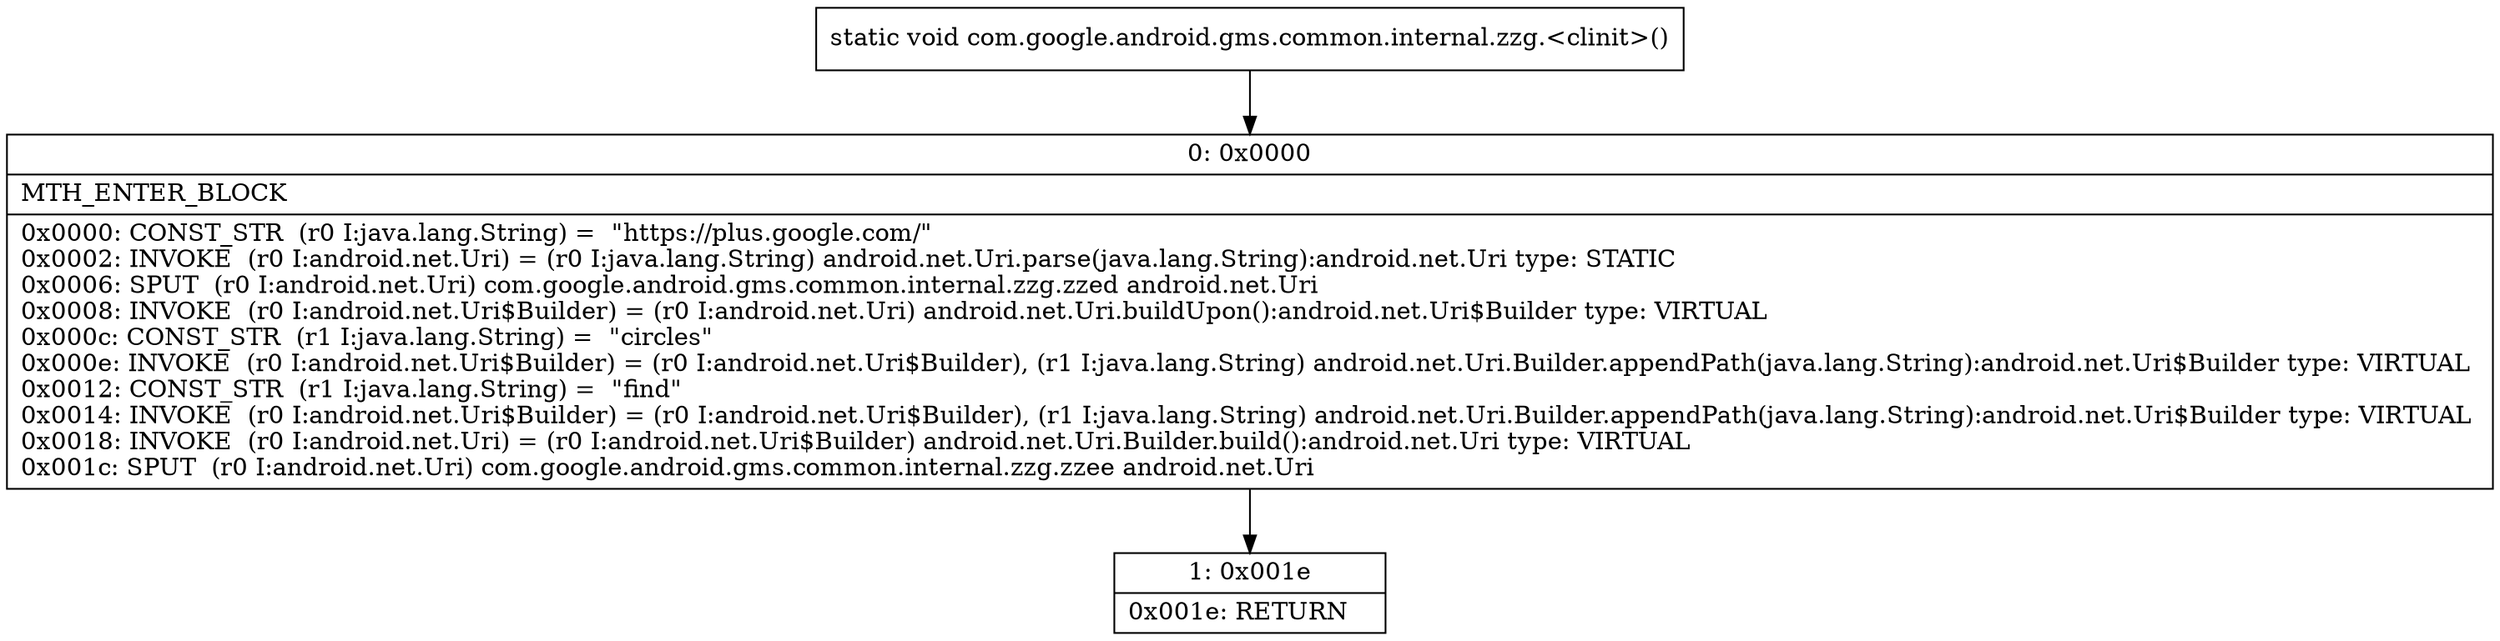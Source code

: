 digraph "CFG forcom.google.android.gms.common.internal.zzg.\<clinit\>()V" {
Node_0 [shape=record,label="{0\:\ 0x0000|MTH_ENTER_BLOCK\l|0x0000: CONST_STR  (r0 I:java.lang.String) =  \"https:\/\/plus.google.com\/\" \l0x0002: INVOKE  (r0 I:android.net.Uri) = (r0 I:java.lang.String) android.net.Uri.parse(java.lang.String):android.net.Uri type: STATIC \l0x0006: SPUT  (r0 I:android.net.Uri) com.google.android.gms.common.internal.zzg.zzed android.net.Uri \l0x0008: INVOKE  (r0 I:android.net.Uri$Builder) = (r0 I:android.net.Uri) android.net.Uri.buildUpon():android.net.Uri$Builder type: VIRTUAL \l0x000c: CONST_STR  (r1 I:java.lang.String) =  \"circles\" \l0x000e: INVOKE  (r0 I:android.net.Uri$Builder) = (r0 I:android.net.Uri$Builder), (r1 I:java.lang.String) android.net.Uri.Builder.appendPath(java.lang.String):android.net.Uri$Builder type: VIRTUAL \l0x0012: CONST_STR  (r1 I:java.lang.String) =  \"find\" \l0x0014: INVOKE  (r0 I:android.net.Uri$Builder) = (r0 I:android.net.Uri$Builder), (r1 I:java.lang.String) android.net.Uri.Builder.appendPath(java.lang.String):android.net.Uri$Builder type: VIRTUAL \l0x0018: INVOKE  (r0 I:android.net.Uri) = (r0 I:android.net.Uri$Builder) android.net.Uri.Builder.build():android.net.Uri type: VIRTUAL \l0x001c: SPUT  (r0 I:android.net.Uri) com.google.android.gms.common.internal.zzg.zzee android.net.Uri \l}"];
Node_1 [shape=record,label="{1\:\ 0x001e|0x001e: RETURN   \l}"];
MethodNode[shape=record,label="{static void com.google.android.gms.common.internal.zzg.\<clinit\>() }"];
MethodNode -> Node_0;
Node_0 -> Node_1;
}

